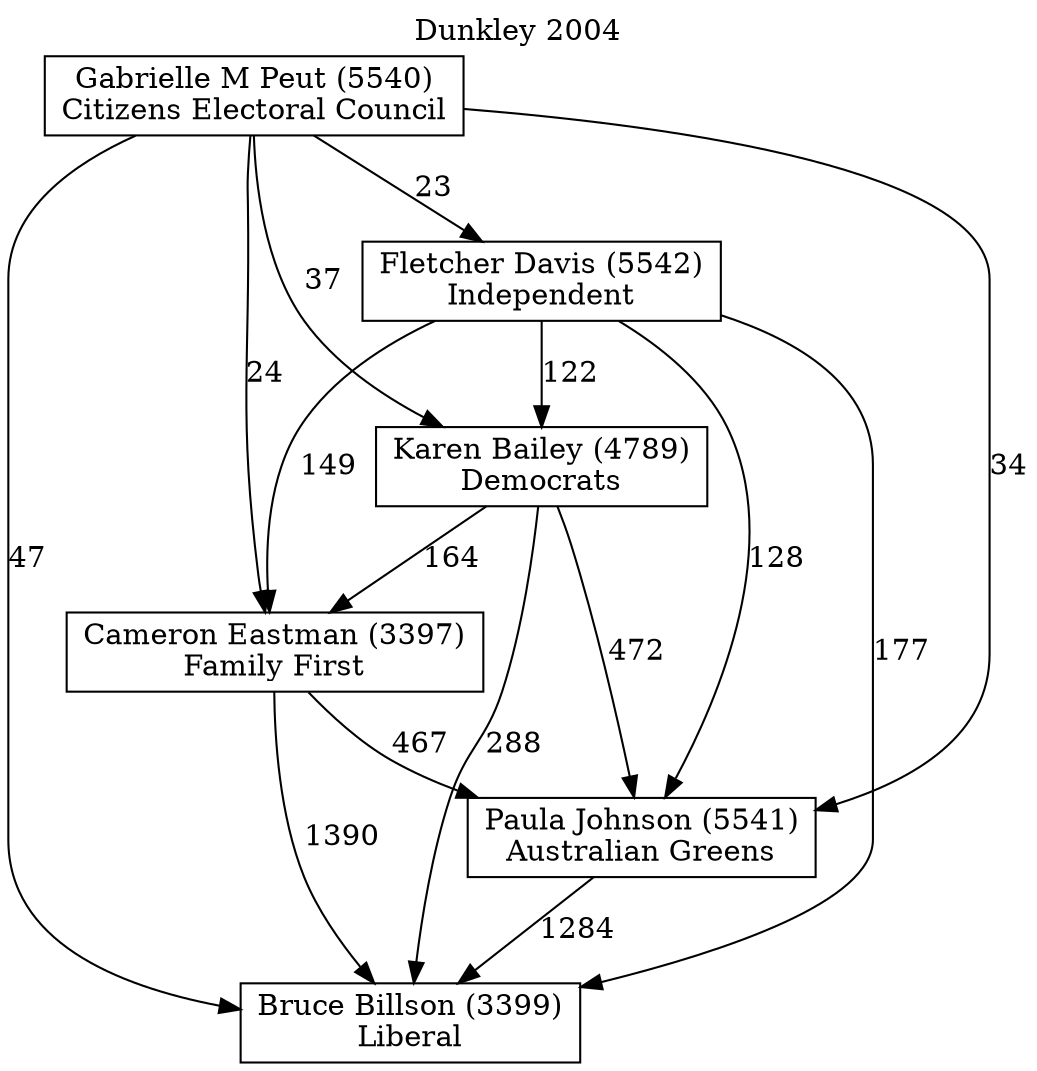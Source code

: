 // House preference flow
digraph "Bruce Billson (3399)_Dunkley_2004" {
	graph [label="Dunkley 2004" labelloc=t mclimit=10]
	node [shape=box]
	"Bruce Billson (3399)" [label="Bruce Billson (3399)
Liberal"]
	"Paula Johnson (5541)" [label="Paula Johnson (5541)
Australian Greens"]
	"Cameron Eastman (3397)" [label="Cameron Eastman (3397)
Family First"]
	"Karen Bailey (4789)" [label="Karen Bailey (4789)
Democrats"]
	"Fletcher Davis (5542)" [label="Fletcher Davis (5542)
Independent"]
	"Gabrielle M Peut (5540)" [label="Gabrielle M Peut (5540)
Citizens Electoral Council"]
	"Paula Johnson (5541)" -> "Bruce Billson (3399)" [label=1284]
	"Cameron Eastman (3397)" -> "Paula Johnson (5541)" [label=467]
	"Karen Bailey (4789)" -> "Cameron Eastman (3397)" [label=164]
	"Fletcher Davis (5542)" -> "Karen Bailey (4789)" [label=122]
	"Gabrielle M Peut (5540)" -> "Fletcher Davis (5542)" [label=23]
	"Cameron Eastman (3397)" -> "Bruce Billson (3399)" [label=1390]
	"Karen Bailey (4789)" -> "Bruce Billson (3399)" [label=288]
	"Fletcher Davis (5542)" -> "Bruce Billson (3399)" [label=177]
	"Gabrielle M Peut (5540)" -> "Bruce Billson (3399)" [label=47]
	"Gabrielle M Peut (5540)" -> "Karen Bailey (4789)" [label=37]
	"Fletcher Davis (5542)" -> "Cameron Eastman (3397)" [label=149]
	"Gabrielle M Peut (5540)" -> "Cameron Eastman (3397)" [label=24]
	"Karen Bailey (4789)" -> "Paula Johnson (5541)" [label=472]
	"Fletcher Davis (5542)" -> "Paula Johnson (5541)" [label=128]
	"Gabrielle M Peut (5540)" -> "Paula Johnson (5541)" [label=34]
}
